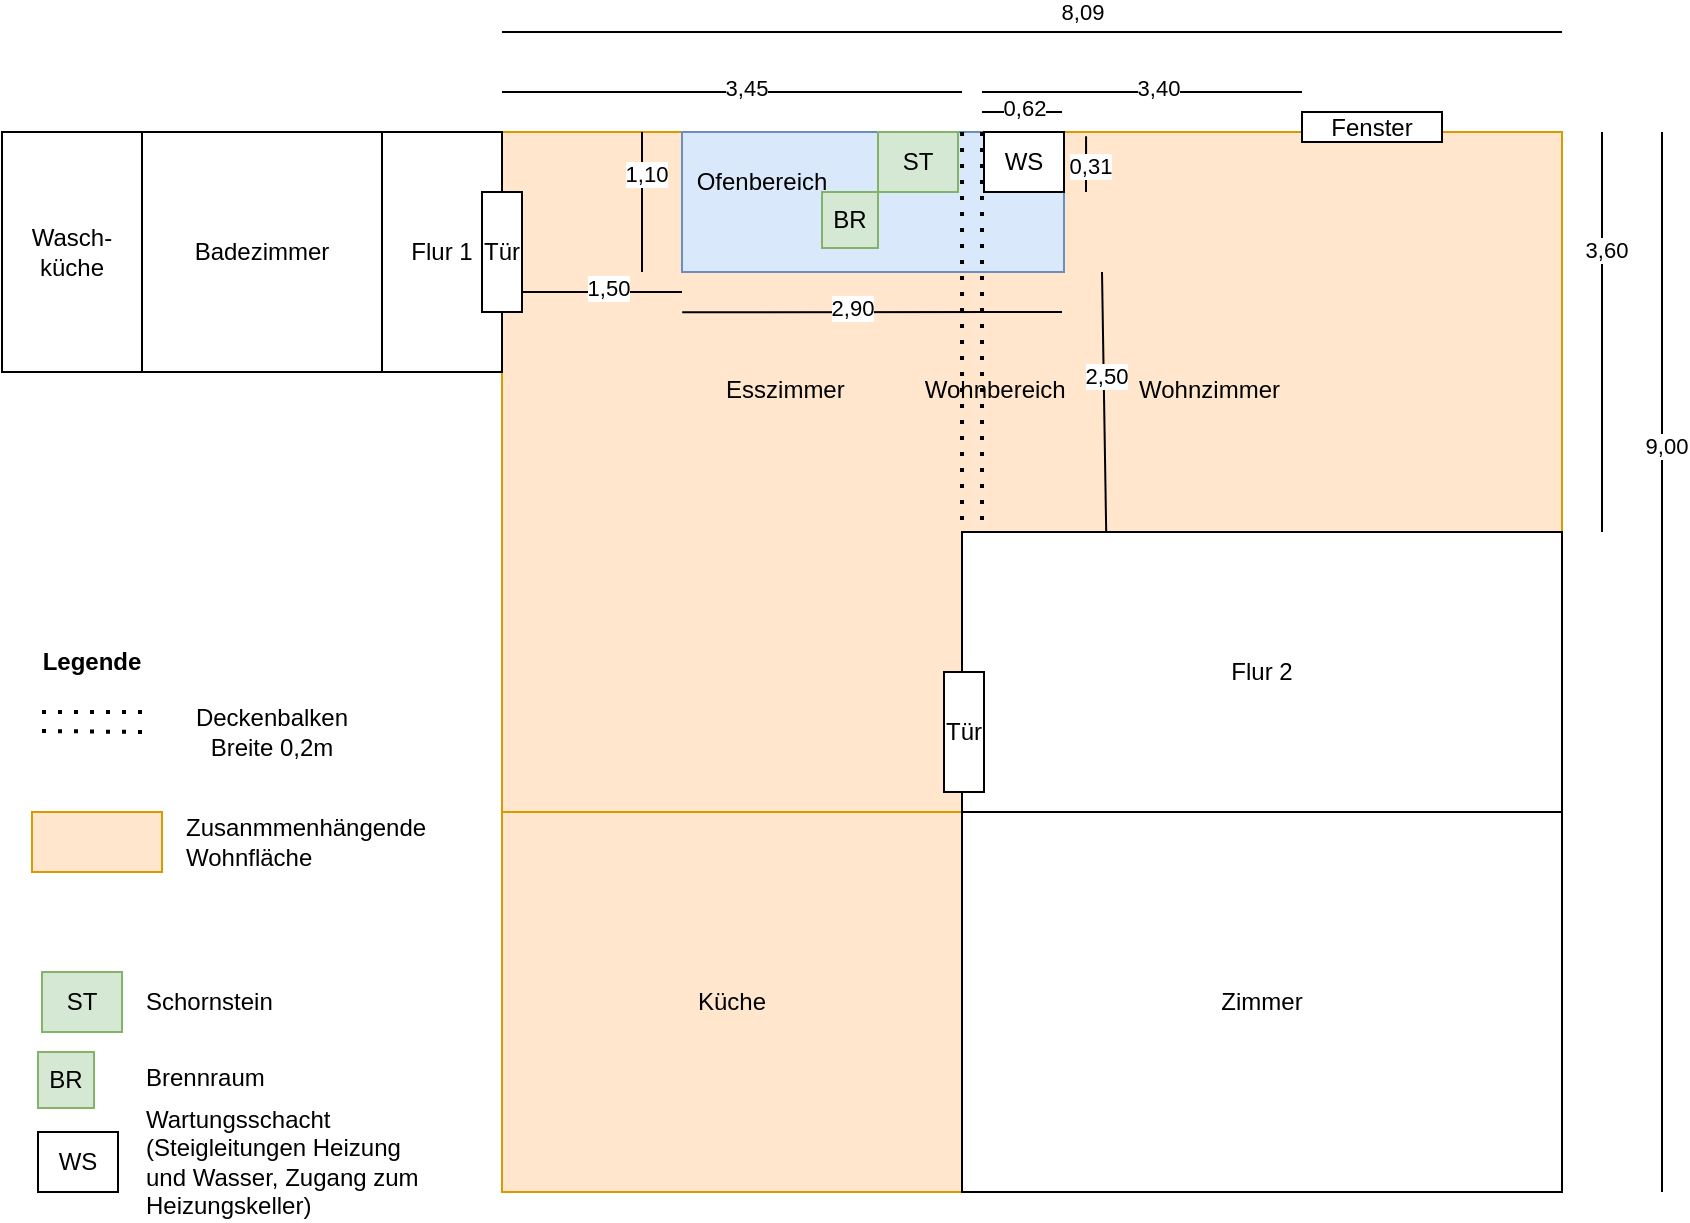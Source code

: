 <mxfile version="24.4.7" type="github">
  <diagram name="Seite-1" id="WJq2rbRE4auTeuLJKy2o">
    <mxGraphModel dx="2068" dy="1237" grid="1" gridSize="10" guides="1" tooltips="1" connect="1" arrows="1" fold="1" page="1" pageScale="1" pageWidth="827" pageHeight="1169" math="0" shadow="0">
      <root>
        <mxCell id="0" />
        <mxCell id="1" parent="0" />
        <mxCell id="aODyUHmS4RxeLLCdag75-1" value="&lt;div&gt;&amp;nbsp; &amp;nbsp;&amp;nbsp; &amp;nbsp;&amp;nbsp;&amp;nbsp;&amp;nbsp;&amp;nbsp;&amp;nbsp;&amp;nbsp;&amp;nbsp;&amp;nbsp;&amp;nbsp;&amp;nbsp;&amp;nbsp;&amp;nbsp;&amp;nbsp;&amp;nbsp;&amp;nbsp;&amp;nbsp;&amp;nbsp;&amp;nbsp;&amp;nbsp;&amp;nbsp;&amp;nbsp;&amp;nbsp;&amp;nbsp;&amp;nbsp;&amp;nbsp;&amp;nbsp; Esszimmer&amp;nbsp;&amp;nbsp;&amp;nbsp;&amp;nbsp;&amp;nbsp;&amp;nbsp;&amp;nbsp;&amp;nbsp;&amp;nbsp;&amp;nbsp;&amp;nbsp; Wohnbereich &amp;nbsp; &amp;nbsp; &amp;nbsp; &amp;nbsp; &amp;nbsp; Wohnzimmer &amp;nbsp;&amp;nbsp;&amp;nbsp;&amp;nbsp;&amp;nbsp;&amp;nbsp;&amp;nbsp;&amp;nbsp;&amp;nbsp;&amp;nbsp;&amp;nbsp;&amp;nbsp;&amp;nbsp;&amp;nbsp;&amp;nbsp; &lt;br&gt;&lt;/div&gt;&lt;div&gt;&lt;br&gt;&lt;/div&gt;&lt;div&gt;&lt;br&gt;&lt;/div&gt;&lt;div&gt;&lt;br&gt;&lt;/div&gt;&lt;div&gt;&lt;br&gt;&lt;/div&gt;&lt;div&gt;&lt;br&gt;&lt;/div&gt;&lt;div&gt;&lt;br&gt;&lt;/div&gt;&lt;div&gt;&lt;br&gt;&lt;/div&gt;&lt;div&gt;&lt;br&gt;&lt;/div&gt;&lt;div&gt;&lt;br&gt;&lt;/div&gt;&lt;div&gt;&lt;br&gt;&lt;/div&gt;&lt;div&gt;&lt;br&gt;&lt;/div&gt;&lt;div&gt;&lt;br&gt;&lt;/div&gt;&lt;div&gt;&lt;br&gt;&lt;/div&gt;&lt;div&gt;&lt;br&gt;&lt;/div&gt;&lt;div&gt;&lt;br&gt;&lt;/div&gt;&lt;div&gt;&lt;br&gt;&lt;/div&gt;&lt;div&gt;&lt;br&gt;&lt;/div&gt;&lt;div&gt;&lt;br&gt;&lt;/div&gt;&lt;div&gt;&lt;br&gt;&lt;/div&gt;" style="whiteSpace=wrap;html=1;aspect=fixed;fillColor=#ffe6cc;strokeColor=#d79b00;verticalAlign=middle;align=left;" parent="1" vertex="1">
          <mxGeometry x="270" y="80" width="530" height="530" as="geometry" />
        </mxCell>
        <mxCell id="aODyUHmS4RxeLLCdag75-2" value="" style="endArrow=none;html=1;rounded=0;" parent="1" edge="1">
          <mxGeometry width="50" height="50" relative="1" as="geometry">
            <mxPoint x="800" y="30" as="sourcePoint" />
            <mxPoint x="270" y="30" as="targetPoint" />
          </mxGeometry>
        </mxCell>
        <mxCell id="aODyUHmS4RxeLLCdag75-3" value="&lt;div&gt;8,09&lt;/div&gt;" style="edgeLabel;html=1;align=center;verticalAlign=middle;resizable=0;points=[];" parent="aODyUHmS4RxeLLCdag75-2" vertex="1" connectable="0">
          <mxGeometry x="-0.185" y="2" relative="1" as="geometry">
            <mxPoint x="-24" y="-12" as="offset" />
          </mxGeometry>
        </mxCell>
        <mxCell id="aODyUHmS4RxeLLCdag75-5" value="Flur 2" style="rounded=0;whiteSpace=wrap;html=1;" parent="1" vertex="1">
          <mxGeometry x="500" y="280" width="300" height="140" as="geometry" />
        </mxCell>
        <mxCell id="aODyUHmS4RxeLLCdag75-7" value="Küche" style="rounded=0;whiteSpace=wrap;html=1;fillColor=#ffe6cc;strokeColor=#d79b00;" parent="1" vertex="1">
          <mxGeometry x="270" y="420" width="230" height="190" as="geometry" />
        </mxCell>
        <mxCell id="aODyUHmS4RxeLLCdag75-8" value="Zimmer" style="rounded=0;whiteSpace=wrap;html=1;" parent="1" vertex="1">
          <mxGeometry x="500" y="420" width="300" height="190" as="geometry" />
        </mxCell>
        <mxCell id="aODyUHmS4RxeLLCdag75-10" value="Flur 1" style="rounded=0;whiteSpace=wrap;html=1;" parent="1" vertex="1">
          <mxGeometry x="210" y="80" width="60" height="120" as="geometry" />
        </mxCell>
        <mxCell id="aODyUHmS4RxeLLCdag75-11" value="Badezimmer" style="rounded=0;whiteSpace=wrap;html=1;" parent="1" vertex="1">
          <mxGeometry x="90" y="80" width="120" height="120" as="geometry" />
        </mxCell>
        <mxCell id="aODyUHmS4RxeLLCdag75-12" value="Wasch-&lt;br&gt;küche" style="rounded=0;whiteSpace=wrap;html=1;" parent="1" vertex="1">
          <mxGeometry x="20" y="80" width="70" height="120" as="geometry" />
        </mxCell>
        <mxCell id="aODyUHmS4RxeLLCdag75-13" value="" style="endArrow=none;html=1;rounded=0;" parent="1" edge="1">
          <mxGeometry width="50" height="50" relative="1" as="geometry">
            <mxPoint x="820" y="280" as="sourcePoint" />
            <mxPoint x="820" y="80" as="targetPoint" />
          </mxGeometry>
        </mxCell>
        <mxCell id="aODyUHmS4RxeLLCdag75-14" value="3,60" style="edgeLabel;html=1;align=center;verticalAlign=middle;resizable=0;points=[];" parent="aODyUHmS4RxeLLCdag75-13" vertex="1" connectable="0">
          <mxGeometry x="0.41" y="-2" relative="1" as="geometry">
            <mxPoint as="offset" />
          </mxGeometry>
        </mxCell>
        <mxCell id="PpD2W04JYEZ_FjnEyeZt-6" value="Fenster" style="rounded=0;whiteSpace=wrap;html=1;" parent="1" vertex="1">
          <mxGeometry x="670" y="70" width="70" height="15" as="geometry" />
        </mxCell>
        <mxCell id="PpD2W04JYEZ_FjnEyeZt-7" value="" style="endArrow=none;html=1;rounded=0;" parent="1" edge="1">
          <mxGeometry width="50" height="50" relative="1" as="geometry">
            <mxPoint x="500" y="60" as="sourcePoint" />
            <mxPoint x="270" y="60" as="targetPoint" />
          </mxGeometry>
        </mxCell>
        <mxCell id="PpD2W04JYEZ_FjnEyeZt-13" value="3,45" style="edgeLabel;html=1;align=center;verticalAlign=middle;resizable=0;points=[];" parent="PpD2W04JYEZ_FjnEyeZt-7" vertex="1" connectable="0">
          <mxGeometry x="-0.061" y="-2" relative="1" as="geometry">
            <mxPoint as="offset" />
          </mxGeometry>
        </mxCell>
        <mxCell id="PpD2W04JYEZ_FjnEyeZt-9" value="" style="endArrow=none;html=1;rounded=0;" parent="1" edge="1">
          <mxGeometry width="50" height="50" relative="1" as="geometry">
            <mxPoint x="670" y="60" as="sourcePoint" />
            <mxPoint x="510" y="60" as="targetPoint" />
          </mxGeometry>
        </mxCell>
        <mxCell id="PpD2W04JYEZ_FjnEyeZt-11" value="3" style="edgeLabel;html=1;align=center;verticalAlign=middle;resizable=0;points=[];" parent="PpD2W04JYEZ_FjnEyeZt-9" vertex="1" connectable="0">
          <mxGeometry x="-0.069" y="-2" relative="1" as="geometry">
            <mxPoint as="offset" />
          </mxGeometry>
        </mxCell>
        <mxCell id="PpD2W04JYEZ_FjnEyeZt-12" value="3,40" style="edgeLabel;html=1;align=center;verticalAlign=middle;resizable=0;points=[];" parent="PpD2W04JYEZ_FjnEyeZt-9" vertex="1" connectable="0">
          <mxGeometry x="-0.097" y="-2" relative="1" as="geometry">
            <mxPoint as="offset" />
          </mxGeometry>
        </mxCell>
        <mxCell id="PpD2W04JYEZ_FjnEyeZt-22" value="" style="endArrow=none;html=1;rounded=0;" parent="1" edge="1">
          <mxGeometry width="50" height="50" relative="1" as="geometry">
            <mxPoint x="550" y="70" as="sourcePoint" />
            <mxPoint x="510" y="70" as="targetPoint" />
          </mxGeometry>
        </mxCell>
        <mxCell id="PpD2W04JYEZ_FjnEyeZt-23" value="0,62" style="edgeLabel;html=1;align=center;verticalAlign=middle;resizable=0;points=[];" parent="PpD2W04JYEZ_FjnEyeZt-22" vertex="1" connectable="0">
          <mxGeometry x="-0.061" y="-2" relative="1" as="geometry">
            <mxPoint as="offset" />
          </mxGeometry>
        </mxCell>
        <mxCell id="PpD2W04JYEZ_FjnEyeZt-24" value="" style="endArrow=none;html=1;rounded=0;entryX=0.551;entryY=0.004;entryDx=0;entryDy=0;entryPerimeter=0;" parent="1" target="aODyUHmS4RxeLLCdag75-1" edge="1">
          <mxGeometry width="50" height="50" relative="1" as="geometry">
            <mxPoint x="562" y="110" as="sourcePoint" />
            <mxPoint x="560" y="90" as="targetPoint" />
          </mxGeometry>
        </mxCell>
        <mxCell id="PpD2W04JYEZ_FjnEyeZt-25" value="0,31" style="edgeLabel;html=1;align=center;verticalAlign=middle;resizable=0;points=[];" parent="PpD2W04JYEZ_FjnEyeZt-24" vertex="1" connectable="0">
          <mxGeometry x="-0.061" y="-2" relative="1" as="geometry">
            <mxPoint as="offset" />
          </mxGeometry>
        </mxCell>
        <mxCell id="PpD2W04JYEZ_FjnEyeZt-29" value="" style="endArrow=none;html=1;rounded=0;" parent="1" edge="1">
          <mxGeometry width="50" height="50" relative="1" as="geometry">
            <mxPoint x="850" y="610" as="sourcePoint" />
            <mxPoint x="850" y="80" as="targetPoint" />
          </mxGeometry>
        </mxCell>
        <mxCell id="PpD2W04JYEZ_FjnEyeZt-30" value="9,00" style="edgeLabel;html=1;align=center;verticalAlign=middle;resizable=0;points=[];" parent="PpD2W04JYEZ_FjnEyeZt-29" vertex="1" connectable="0">
          <mxGeometry x="0.41" y="-2" relative="1" as="geometry">
            <mxPoint as="offset" />
          </mxGeometry>
        </mxCell>
        <mxCell id="PpD2W04JYEZ_FjnEyeZt-31" value="Tür" style="rounded=0;whiteSpace=wrap;html=1;" parent="1" vertex="1">
          <mxGeometry x="491" y="350" width="20" height="60" as="geometry" />
        </mxCell>
        <mxCell id="PpD2W04JYEZ_FjnEyeZt-32" value="Tür" style="rounded=0;whiteSpace=wrap;html=1;" parent="1" vertex="1">
          <mxGeometry x="260" y="110" width="20" height="60" as="geometry" />
        </mxCell>
        <mxCell id="PpD2W04JYEZ_FjnEyeZt-33" value="" style="endArrow=none;dashed=1;html=1;dashPattern=1 3;strokeWidth=2;rounded=0;" parent="1" edge="1">
          <mxGeometry width="50" height="50" relative="1" as="geometry">
            <mxPoint x="40" y="370" as="sourcePoint" />
            <mxPoint x="90" y="370" as="targetPoint" />
          </mxGeometry>
        </mxCell>
        <mxCell id="PpD2W04JYEZ_FjnEyeZt-35" value="" style="endArrow=none;dashed=1;html=1;dashPattern=1 3;strokeWidth=2;rounded=0;" parent="1" edge="1">
          <mxGeometry width="50" height="50" relative="1" as="geometry">
            <mxPoint x="40" y="379.5" as="sourcePoint" />
            <mxPoint x="90" y="380" as="targetPoint" />
          </mxGeometry>
        </mxCell>
        <mxCell id="PpD2W04JYEZ_FjnEyeZt-36" value="Legende" style="text;html=1;align=center;verticalAlign=middle;whiteSpace=wrap;rounded=0;fontStyle=1" parent="1" vertex="1">
          <mxGeometry x="35" y="330" width="60" height="30" as="geometry" />
        </mxCell>
        <mxCell id="PpD2W04JYEZ_FjnEyeZt-38" value="Deckenbalken Breite 0,2m " style="text;html=1;align=center;verticalAlign=middle;whiteSpace=wrap;rounded=0;fontStyle=0" parent="1" vertex="1">
          <mxGeometry x="100" y="365" width="110" height="30" as="geometry" />
        </mxCell>
        <mxCell id="PpD2W04JYEZ_FjnEyeZt-39" value="" style="rounded=0;whiteSpace=wrap;html=1;fillColor=#ffe6cc;strokeColor=#d79b00;" parent="1" vertex="1">
          <mxGeometry x="35" y="420" width="65" height="30" as="geometry" />
        </mxCell>
        <mxCell id="PpD2W04JYEZ_FjnEyeZt-40" value="Zusanmmenhängende Wohnfläche" style="text;html=1;align=left;verticalAlign=middle;whiteSpace=wrap;rounded=0;" parent="1" vertex="1">
          <mxGeometry x="110" y="420" width="60" height="30" as="geometry" />
        </mxCell>
        <mxCell id="PpD2W04JYEZ_FjnEyeZt-45" value="" style="rounded=0;whiteSpace=wrap;html=1;fillColor=#dae8fc;strokeColor=#6c8ebf;" parent="1" vertex="1">
          <mxGeometry x="360" y="80" width="191" height="70" as="geometry" />
        </mxCell>
        <mxCell id="PpD2W04JYEZ_FjnEyeZt-4" value="WS" style="rounded=0;whiteSpace=wrap;html=1;" parent="1" vertex="1">
          <mxGeometry x="511" y="80" width="40" height="30" as="geometry" />
        </mxCell>
        <mxCell id="PpD2W04JYEZ_FjnEyeZt-5" value="ST" style="rounded=0;whiteSpace=wrap;html=1;fillColor=#d5e8d4;strokeColor=#82b366;" parent="1" vertex="1">
          <mxGeometry x="458" y="80" width="40" height="30" as="geometry" />
        </mxCell>
        <mxCell id="PpD2W04JYEZ_FjnEyeZt-2" value="" style="endArrow=none;dashed=1;html=1;dashPattern=1 3;strokeWidth=2;rounded=0;entryX=0;entryY=0;entryDx=0;entryDy=0;exitX=0.434;exitY=0;exitDx=0;exitDy=0;exitPerimeter=0;" parent="1" edge="1">
          <mxGeometry width="50" height="50" relative="1" as="geometry">
            <mxPoint x="510" y="80" as="sourcePoint" />
            <mxPoint x="510" y="280" as="targetPoint" />
          </mxGeometry>
        </mxCell>
        <mxCell id="PpD2W04JYEZ_FjnEyeZt-1" value="" style="endArrow=none;dashed=1;html=1;dashPattern=1 3;strokeWidth=2;rounded=0;entryX=0;entryY=0;entryDx=0;entryDy=0;exitX=0.434;exitY=0;exitDx=0;exitDy=0;exitPerimeter=0;" parent="1" source="aODyUHmS4RxeLLCdag75-1" target="aODyUHmS4RxeLLCdag75-5" edge="1">
          <mxGeometry width="50" height="50" relative="1" as="geometry">
            <mxPoint x="500" y="90" as="sourcePoint" />
            <mxPoint x="160" y="380" as="targetPoint" />
          </mxGeometry>
        </mxCell>
        <mxCell id="PpD2W04JYEZ_FjnEyeZt-46" value="Ofenbereich" style="text;html=1;align=center;verticalAlign=middle;whiteSpace=wrap;rounded=0;" parent="1" vertex="1">
          <mxGeometry x="370" y="90" width="60" height="30" as="geometry" />
        </mxCell>
        <mxCell id="PpD2W04JYEZ_FjnEyeZt-47" value="BR" style="whiteSpace=wrap;html=1;aspect=fixed;fillColor=#d5e8d4;strokeColor=#82b366;" parent="1" vertex="1">
          <mxGeometry x="430" y="110" width="28" height="28" as="geometry" />
        </mxCell>
        <mxCell id="EVFdEpypzMLz57Z1qd-0-1" value="" style="endArrow=none;html=1;rounded=0;" parent="1" edge="1">
          <mxGeometry width="50" height="50" relative="1" as="geometry">
            <mxPoint x="360" y="160" as="sourcePoint" />
            <mxPoint x="280" y="160" as="targetPoint" />
          </mxGeometry>
        </mxCell>
        <mxCell id="EVFdEpypzMLz57Z1qd-0-2" value="1,50" style="edgeLabel;html=1;align=center;verticalAlign=middle;resizable=0;points=[];" parent="EVFdEpypzMLz57Z1qd-0-1" vertex="1" connectable="0">
          <mxGeometry x="-0.061" y="-2" relative="1" as="geometry">
            <mxPoint as="offset" />
          </mxGeometry>
        </mxCell>
        <mxCell id="EVFdEpypzMLz57Z1qd-0-10" value="" style="endArrow=none;html=1;rounded=0;" parent="1" edge="1">
          <mxGeometry width="50" height="50" relative="1" as="geometry">
            <mxPoint x="511" y="170" as="sourcePoint" />
            <mxPoint x="550" y="170" as="targetPoint" />
          </mxGeometry>
        </mxCell>
        <mxCell id="EVFdEpypzMLz57Z1qd-0-11" value="" style="endArrow=none;html=1;rounded=0;" parent="1" edge="1">
          <mxGeometry width="50" height="50" relative="1" as="geometry">
            <mxPoint x="340" y="150" as="sourcePoint" />
            <mxPoint x="340" y="80" as="targetPoint" />
          </mxGeometry>
        </mxCell>
        <mxCell id="EVFdEpypzMLz57Z1qd-0-12" value="1,10" style="edgeLabel;html=1;align=center;verticalAlign=middle;resizable=0;points=[];" parent="EVFdEpypzMLz57Z1qd-0-11" vertex="1" connectable="0">
          <mxGeometry x="0.41" y="-2" relative="1" as="geometry">
            <mxPoint as="offset" />
          </mxGeometry>
        </mxCell>
        <mxCell id="EVFdEpypzMLz57Z1qd-0-14" value="" style="endArrow=none;html=1;rounded=0;entryX=0.17;entryY=0.17;entryDx=0;entryDy=0;entryPerimeter=0;" parent="1" target="aODyUHmS4RxeLLCdag75-1" edge="1">
          <mxGeometry width="50" height="50" relative="1" as="geometry">
            <mxPoint x="520" y="170" as="sourcePoint" />
            <mxPoint x="418" y="170" as="targetPoint" />
          </mxGeometry>
        </mxCell>
        <mxCell id="EVFdEpypzMLz57Z1qd-0-15" value="2,90" style="edgeLabel;html=1;align=center;verticalAlign=middle;resizable=0;points=[];" parent="EVFdEpypzMLz57Z1qd-0-14" vertex="1" connectable="0">
          <mxGeometry x="-0.061" y="-2" relative="1" as="geometry">
            <mxPoint as="offset" />
          </mxGeometry>
        </mxCell>
        <mxCell id="EVFdEpypzMLz57Z1qd-0-21" value="" style="endArrow=none;html=1;rounded=0;entryX=1;entryY=1;entryDx=0;entryDy=0;exitX=0.177;exitY=0;exitDx=0;exitDy=0;exitPerimeter=0;" parent="1" edge="1">
          <mxGeometry width="50" height="50" relative="1" as="geometry">
            <mxPoint x="572.1" y="280" as="sourcePoint" />
            <mxPoint x="570" y="150" as="targetPoint" />
          </mxGeometry>
        </mxCell>
        <mxCell id="EVFdEpypzMLz57Z1qd-0-22" value="2,50" style="edgeLabel;html=1;align=center;verticalAlign=middle;resizable=0;points=[];" parent="EVFdEpypzMLz57Z1qd-0-21" vertex="1" connectable="0">
          <mxGeometry x="0.2" y="-1" relative="1" as="geometry">
            <mxPoint as="offset" />
          </mxGeometry>
        </mxCell>
        <mxCell id="EVFdEpypzMLz57Z1qd-0-23" value="ST" style="rounded=0;whiteSpace=wrap;html=1;fillColor=#d5e8d4;strokeColor=#82b366;" parent="1" vertex="1">
          <mxGeometry x="40" y="500" width="40" height="30" as="geometry" />
        </mxCell>
        <mxCell id="EVFdEpypzMLz57Z1qd-0-26" value="BR" style="whiteSpace=wrap;html=1;aspect=fixed;fillColor=#d5e8d4;strokeColor=#82b366;" parent="1" vertex="1">
          <mxGeometry x="38" y="540" width="28" height="28" as="geometry" />
        </mxCell>
        <mxCell id="EVFdEpypzMLz57Z1qd-0-27" value="WS" style="rounded=0;whiteSpace=wrap;html=1;" parent="1" vertex="1">
          <mxGeometry x="38" y="580" width="40" height="30" as="geometry" />
        </mxCell>
        <mxCell id="EVFdEpypzMLz57Z1qd-0-28" value="Schornstein " style="text;html=1;align=left;verticalAlign=middle;whiteSpace=wrap;rounded=0;" parent="1" vertex="1">
          <mxGeometry x="90" y="500" width="60" height="30" as="geometry" />
        </mxCell>
        <mxCell id="EVFdEpypzMLz57Z1qd-0-29" value="Brennraum" style="text;html=1;align=left;verticalAlign=middle;whiteSpace=wrap;rounded=0;" parent="1" vertex="1">
          <mxGeometry x="90" y="538" width="60" height="30" as="geometry" />
        </mxCell>
        <mxCell id="EVFdEpypzMLz57Z1qd-0-30" value="Wartungsschacht&lt;br&gt;(Steigleitungen Heizung und Wasser, Zugang zum Heizungskeller)" style="text;html=1;align=left;verticalAlign=middle;whiteSpace=wrap;rounded=0;" parent="1" vertex="1">
          <mxGeometry x="90" y="580" width="140" height="30" as="geometry" />
        </mxCell>
      </root>
    </mxGraphModel>
  </diagram>
</mxfile>
